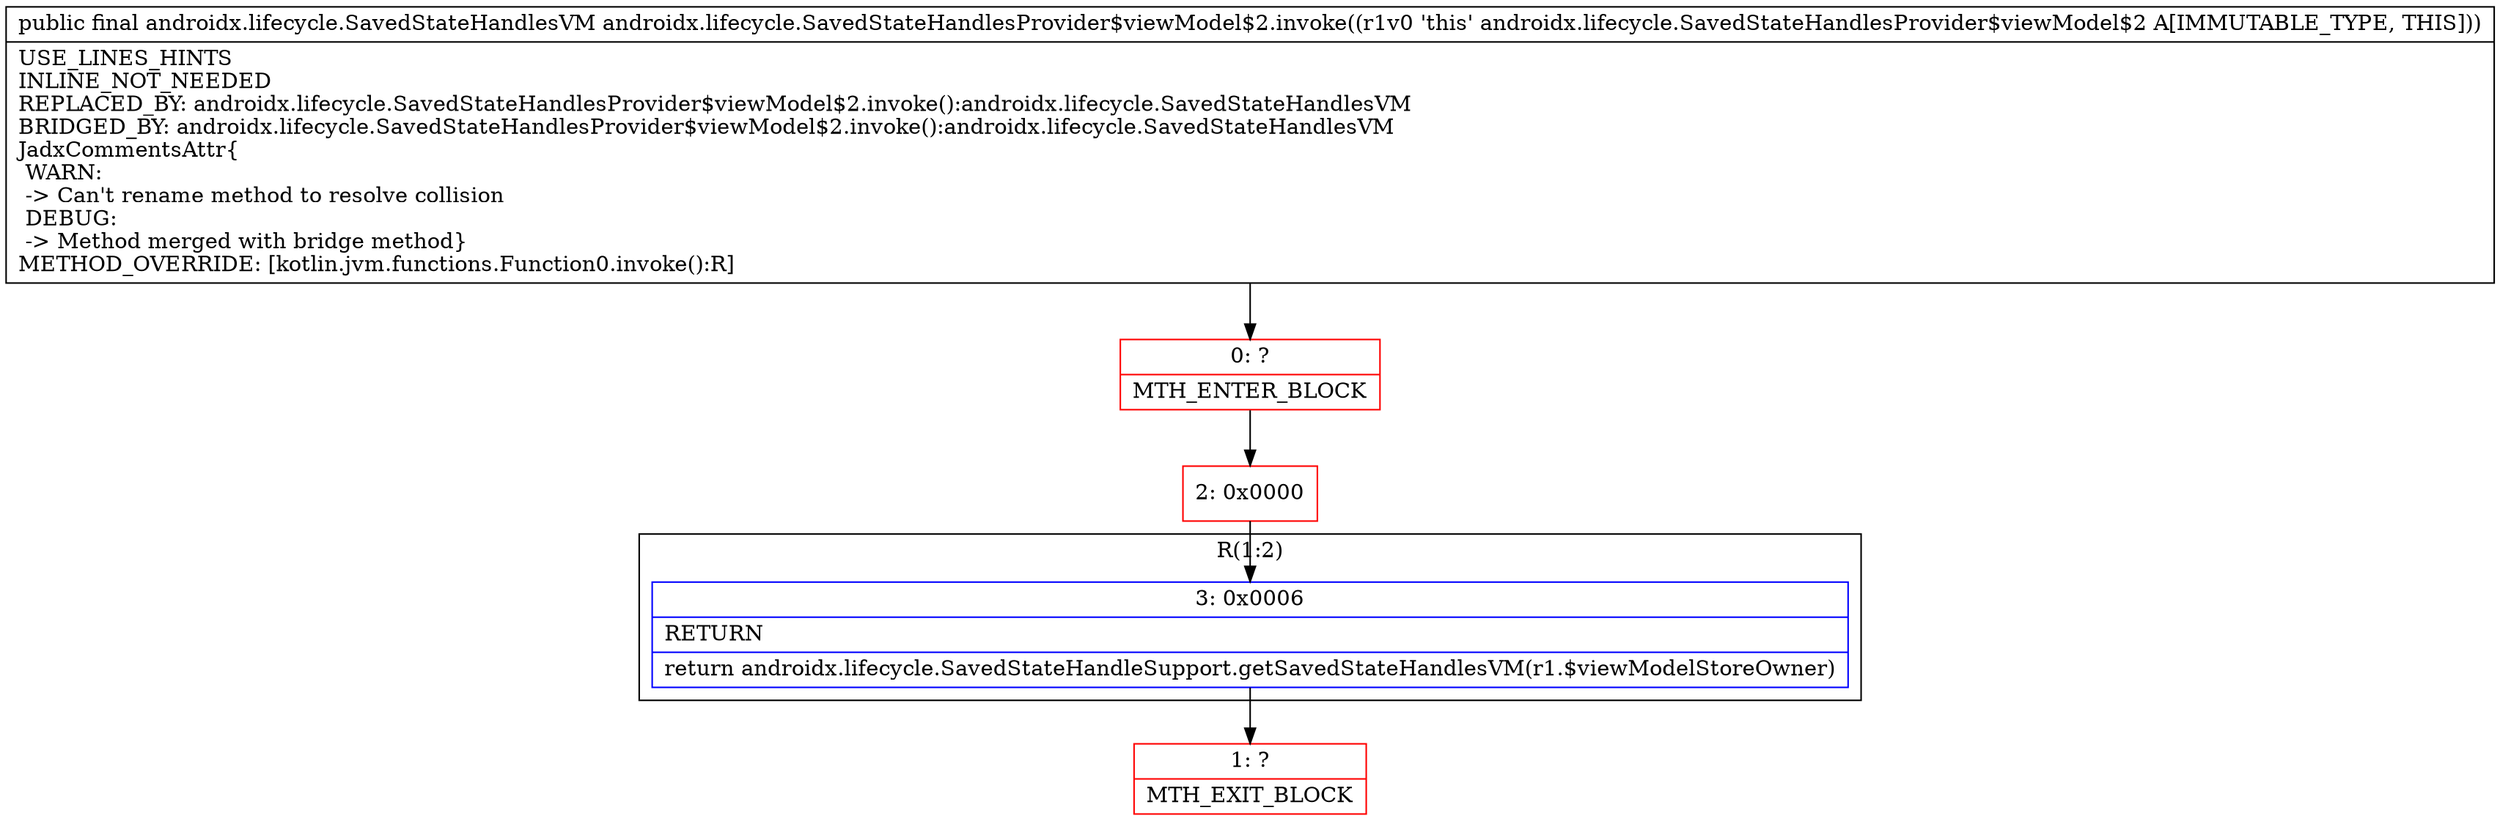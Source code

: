 digraph "CFG forandroidx.lifecycle.SavedStateHandlesProvider$viewModel$2.invoke()Landroidx\/lifecycle\/SavedStateHandlesVM;" {
subgraph cluster_Region_1442477018 {
label = "R(1:2)";
node [shape=record,color=blue];
Node_3 [shape=record,label="{3\:\ 0x0006|RETURN\l|return androidx.lifecycle.SavedStateHandleSupport.getSavedStateHandlesVM(r1.$viewModelStoreOwner)\l}"];
}
Node_0 [shape=record,color=red,label="{0\:\ ?|MTH_ENTER_BLOCK\l}"];
Node_2 [shape=record,color=red,label="{2\:\ 0x0000}"];
Node_1 [shape=record,color=red,label="{1\:\ ?|MTH_EXIT_BLOCK\l}"];
MethodNode[shape=record,label="{public final androidx.lifecycle.SavedStateHandlesVM androidx.lifecycle.SavedStateHandlesProvider$viewModel$2.invoke((r1v0 'this' androidx.lifecycle.SavedStateHandlesProvider$viewModel$2 A[IMMUTABLE_TYPE, THIS]))  | USE_LINES_HINTS\lINLINE_NOT_NEEDED\lREPLACED_BY: androidx.lifecycle.SavedStateHandlesProvider$viewModel$2.invoke():androidx.lifecycle.SavedStateHandlesVM\lBRIDGED_BY: androidx.lifecycle.SavedStateHandlesProvider$viewModel$2.invoke():androidx.lifecycle.SavedStateHandlesVM\lJadxCommentsAttr\{\l WARN: \l \-\> Can't rename method to resolve collision\l DEBUG: \l \-\> Method merged with bridge method\}\lMETHOD_OVERRIDE: [kotlin.jvm.functions.Function0.invoke():R]\l}"];
MethodNode -> Node_0;Node_3 -> Node_1;
Node_0 -> Node_2;
Node_2 -> Node_3;
}

